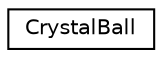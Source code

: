 digraph "Graphical Class Hierarchy"
{
  edge [fontname="Helvetica",fontsize="10",labelfontname="Helvetica",labelfontsize="10"];
  node [fontname="Helvetica",fontsize="10",shape=record];
  rankdir="LR";
  Node1 [label="CrystalBall",height=0.2,width=0.4,color="black", fillcolor="white", style="filled",URL="$structCrystalBall.html"];
}
